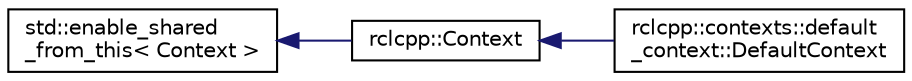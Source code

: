 digraph "Graphical Class Hierarchy"
{
  edge [fontname="Helvetica",fontsize="10",labelfontname="Helvetica",labelfontsize="10"];
  node [fontname="Helvetica",fontsize="10",shape=record];
  rankdir="LR";
  Node0 [label="std::enable_shared\l_from_this\< Context \>",height=0.2,width=0.4,color="black", fillcolor="white", style="filled",URL="/tmp/tmp.Txb212H7Lz/doxygen_tag_files/cppreference-doxygen-web.tag.xml$cpp/memory/enable_shared_from_this.html"];
  Node0 -> Node1 [dir="back",color="midnightblue",fontsize="10",style="solid",fontname="Helvetica"];
  Node1 [label="rclcpp::Context",height=0.2,width=0.4,color="black", fillcolor="white", style="filled",URL="$classrclcpp_1_1Context.html",tooltip="Context which encapsulates shared state between nodes and other similar entities. ..."];
  Node1 -> Node2 [dir="back",color="midnightblue",fontsize="10",style="solid",fontname="Helvetica"];
  Node2 [label="rclcpp::contexts::default\l_context::DefaultContext",height=0.2,width=0.4,color="black", fillcolor="white", style="filled",URL="$classrclcpp_1_1contexts_1_1default__context_1_1DefaultContext.html"];
}
